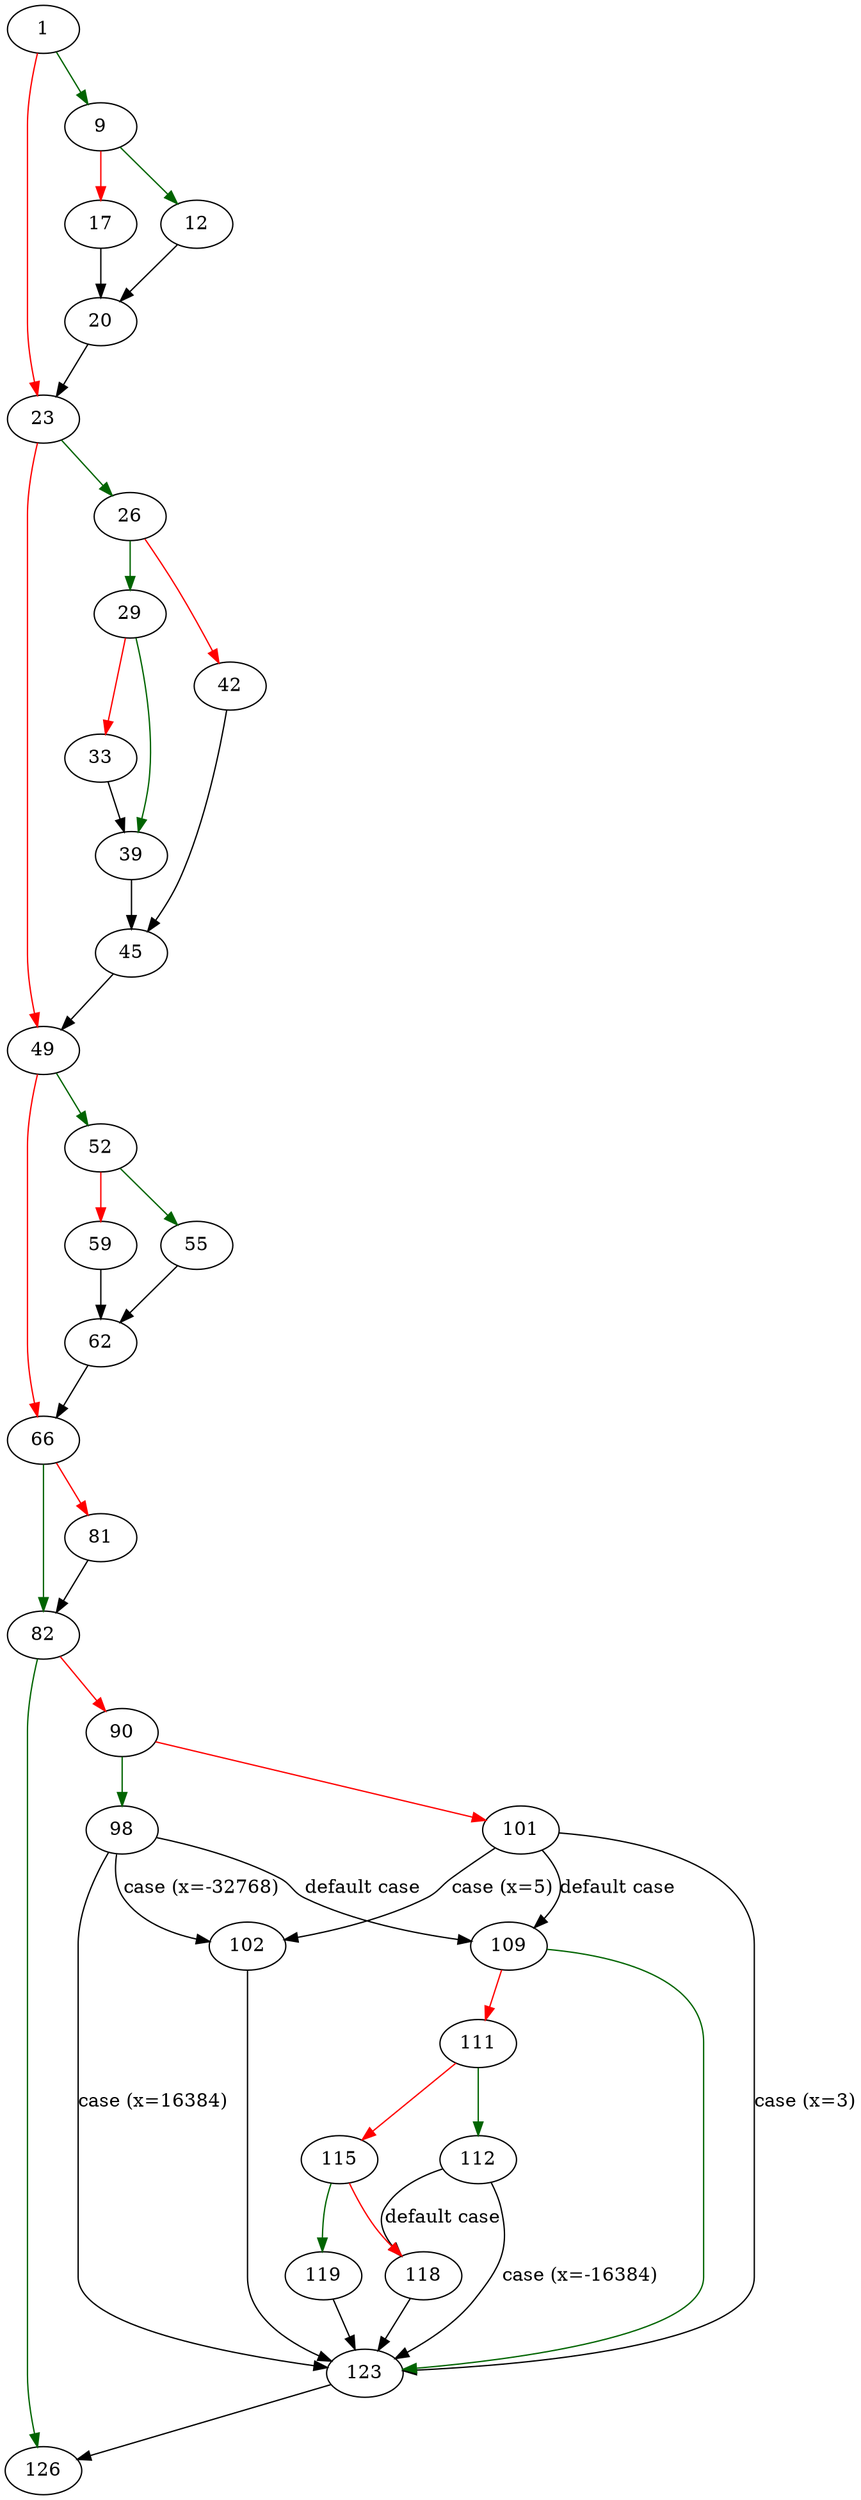 strict digraph "length_of_file_name_and_frills" {
	// Node definitions.
	1 [entry=true];
	9;
	23;
	12;
	17;
	20;
	26;
	49;
	29;
	42;
	39;
	33;
	45;
	52;
	66;
	55;
	59;
	62;
	82;
	81;
	126;
	90;
	98;
	101;
	102;
	123;
	109;
	111;
	112;
	115;
	118;
	119;

	// Edge definitions.
	1 -> 9 [
		color=darkgreen
		cond=true
	];
	1 -> 23 [
		color=red
		cond=false
	];
	9 -> 12 [
		color=darkgreen
		cond=true
	];
	9 -> 17 [
		color=red
		cond=false
	];
	23 -> 26 [
		color=darkgreen
		cond=true
	];
	23 -> 49 [
		color=red
		cond=false
	];
	12 -> 20;
	17 -> 20;
	20 -> 23;
	26 -> 29 [
		color=darkgreen
		cond=true
	];
	26 -> 42 [
		color=red
		cond=false
	];
	49 -> 52 [
		color=darkgreen
		cond=true
	];
	49 -> 66 [
		color=red
		cond=false
	];
	29 -> 39 [
		color=darkgreen
		cond=true
	];
	29 -> 33 [
		color=red
		cond=false
	];
	42 -> 45;
	39 -> 45;
	33 -> 39;
	45 -> 49;
	52 -> 55 [
		color=darkgreen
		cond=true
	];
	52 -> 59 [
		color=red
		cond=false
	];
	66 -> 82 [
		color=darkgreen
		cond=true
	];
	66 -> 81 [
		color=red
		cond=false
	];
	55 -> 62;
	59 -> 62;
	62 -> 66;
	82 -> 126 [
		color=darkgreen
		cond=true
	];
	82 -> 90 [
		color=red
		cond=false
	];
	81 -> 82;
	90 -> 98 [
		color=darkgreen
		cond=true
	];
	90 -> 101 [
		color=red
		cond=false
	];
	98 -> 102 [
		cond="case (x=-32768)"
		label="case (x=-32768)"
	];
	98 -> 123 [
		cond="case (x=16384)"
		label="case (x=16384)"
	];
	98 -> 109 [
		cond="default case"
		label="default case"
	];
	101 -> 102 [
		cond="case (x=5)"
		label="case (x=5)"
	];
	101 -> 123 [
		cond="case (x=3)"
		label="case (x=3)"
	];
	101 -> 109 [
		cond="default case"
		label="default case"
	];
	102 -> 123;
	123 -> 126;
	109 -> 123 [
		color=darkgreen
		cond=true
	];
	109 -> 111 [
		color=red
		cond=false
	];
	111 -> 112 [
		color=darkgreen
		cond=true
	];
	111 -> 115 [
		color=red
		cond=false
	];
	112 -> 123 [
		cond="case (x=-16384)"
		label="case (x=-16384)"
	];
	112 -> 118 [
		cond="default case"
		label="default case"
	];
	115 -> 118 [
		color=red
		cond=false
	];
	115 -> 119 [
		color=darkgreen
		cond=true
	];
	118 -> 123;
	119 -> 123;
}